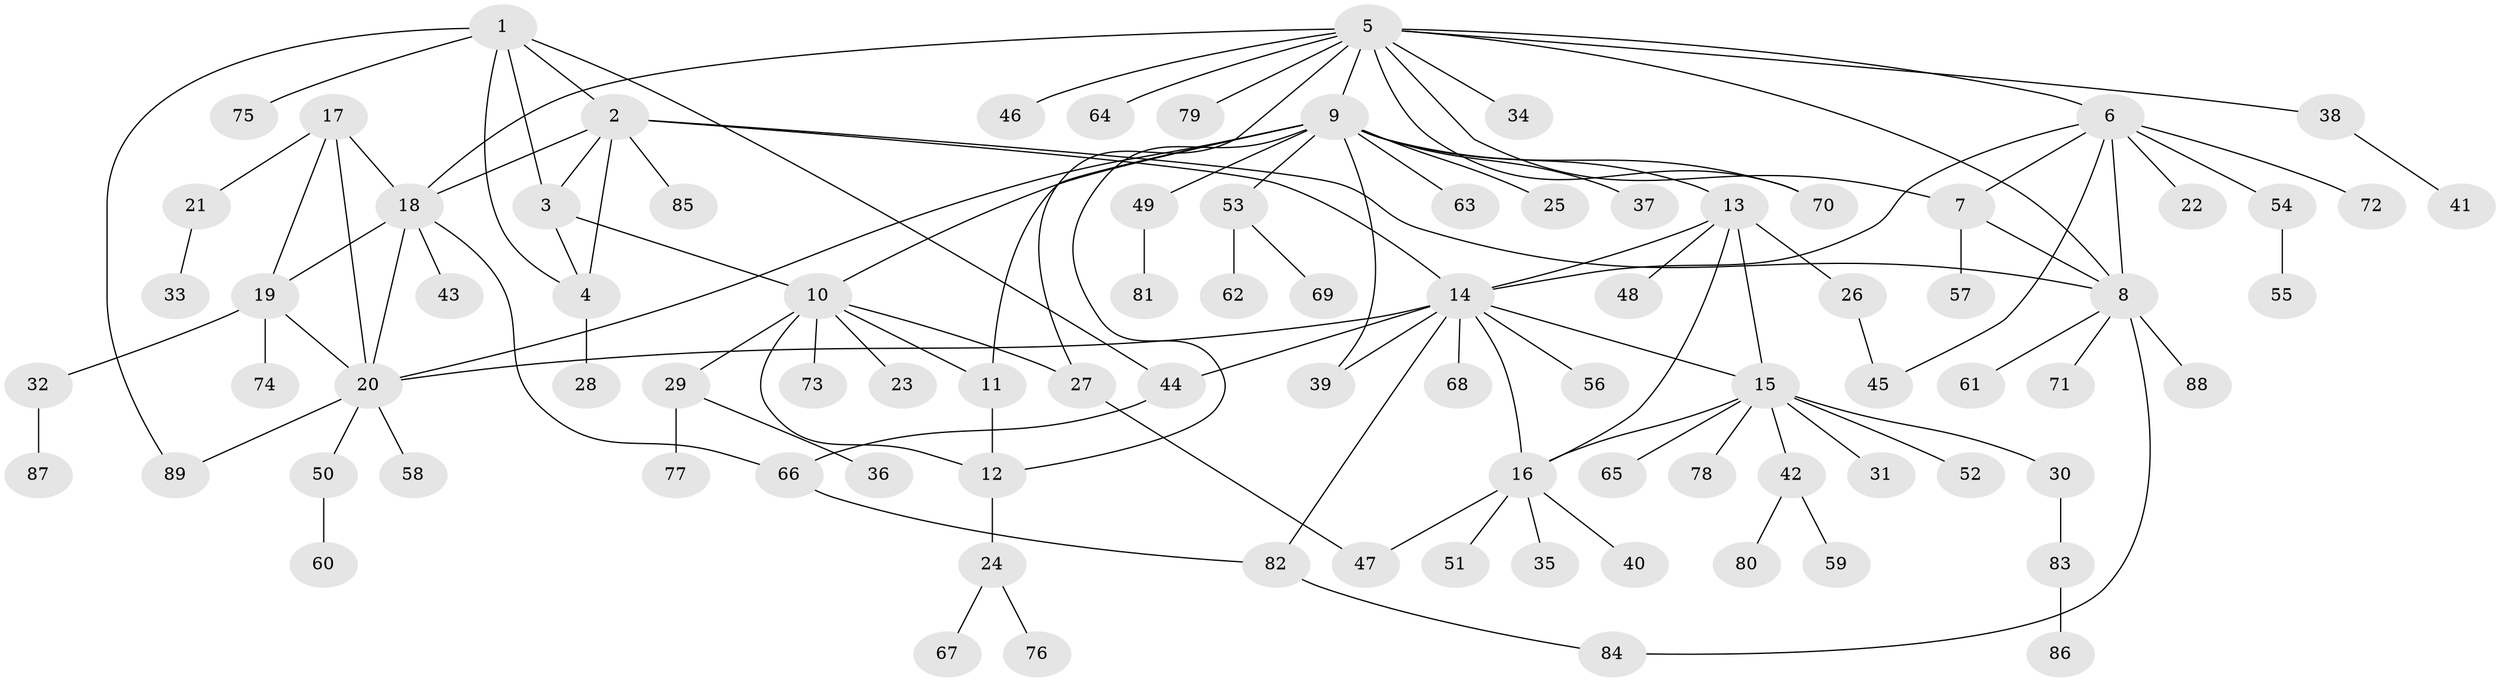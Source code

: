 // Generated by graph-tools (version 1.1) at 2025/37/03/09/25 02:37:45]
// undirected, 89 vertices, 119 edges
graph export_dot {
graph [start="1"]
  node [color=gray90,style=filled];
  1;
  2;
  3;
  4;
  5;
  6;
  7;
  8;
  9;
  10;
  11;
  12;
  13;
  14;
  15;
  16;
  17;
  18;
  19;
  20;
  21;
  22;
  23;
  24;
  25;
  26;
  27;
  28;
  29;
  30;
  31;
  32;
  33;
  34;
  35;
  36;
  37;
  38;
  39;
  40;
  41;
  42;
  43;
  44;
  45;
  46;
  47;
  48;
  49;
  50;
  51;
  52;
  53;
  54;
  55;
  56;
  57;
  58;
  59;
  60;
  61;
  62;
  63;
  64;
  65;
  66;
  67;
  68;
  69;
  70;
  71;
  72;
  73;
  74;
  75;
  76;
  77;
  78;
  79;
  80;
  81;
  82;
  83;
  84;
  85;
  86;
  87;
  88;
  89;
  1 -- 2;
  1 -- 3;
  1 -- 4;
  1 -- 44;
  1 -- 75;
  1 -- 89;
  2 -- 3;
  2 -- 4;
  2 -- 8;
  2 -- 14;
  2 -- 18;
  2 -- 85;
  3 -- 4;
  3 -- 10;
  4 -- 28;
  5 -- 6;
  5 -- 7;
  5 -- 8;
  5 -- 9;
  5 -- 18;
  5 -- 27;
  5 -- 34;
  5 -- 38;
  5 -- 46;
  5 -- 64;
  5 -- 70;
  5 -- 79;
  6 -- 7;
  6 -- 8;
  6 -- 14;
  6 -- 22;
  6 -- 45;
  6 -- 54;
  6 -- 72;
  7 -- 8;
  7 -- 57;
  8 -- 61;
  8 -- 71;
  8 -- 84;
  8 -- 88;
  9 -- 10;
  9 -- 11;
  9 -- 12;
  9 -- 13;
  9 -- 20;
  9 -- 25;
  9 -- 37;
  9 -- 39;
  9 -- 49;
  9 -- 53;
  9 -- 63;
  9 -- 70;
  10 -- 11;
  10 -- 12;
  10 -- 23;
  10 -- 27;
  10 -- 29;
  10 -- 73;
  11 -- 12;
  12 -- 24;
  13 -- 14;
  13 -- 15;
  13 -- 16;
  13 -- 26;
  13 -- 48;
  14 -- 15;
  14 -- 16;
  14 -- 20;
  14 -- 39;
  14 -- 44;
  14 -- 56;
  14 -- 68;
  14 -- 82;
  15 -- 16;
  15 -- 30;
  15 -- 31;
  15 -- 42;
  15 -- 52;
  15 -- 65;
  15 -- 78;
  16 -- 35;
  16 -- 40;
  16 -- 47;
  16 -- 51;
  17 -- 18;
  17 -- 19;
  17 -- 20;
  17 -- 21;
  18 -- 19;
  18 -- 20;
  18 -- 43;
  18 -- 66;
  19 -- 20;
  19 -- 32;
  19 -- 74;
  20 -- 50;
  20 -- 58;
  20 -- 89;
  21 -- 33;
  24 -- 67;
  24 -- 76;
  26 -- 45;
  27 -- 47;
  29 -- 36;
  29 -- 77;
  30 -- 83;
  32 -- 87;
  38 -- 41;
  42 -- 59;
  42 -- 80;
  44 -- 66;
  49 -- 81;
  50 -- 60;
  53 -- 62;
  53 -- 69;
  54 -- 55;
  66 -- 82;
  82 -- 84;
  83 -- 86;
}
